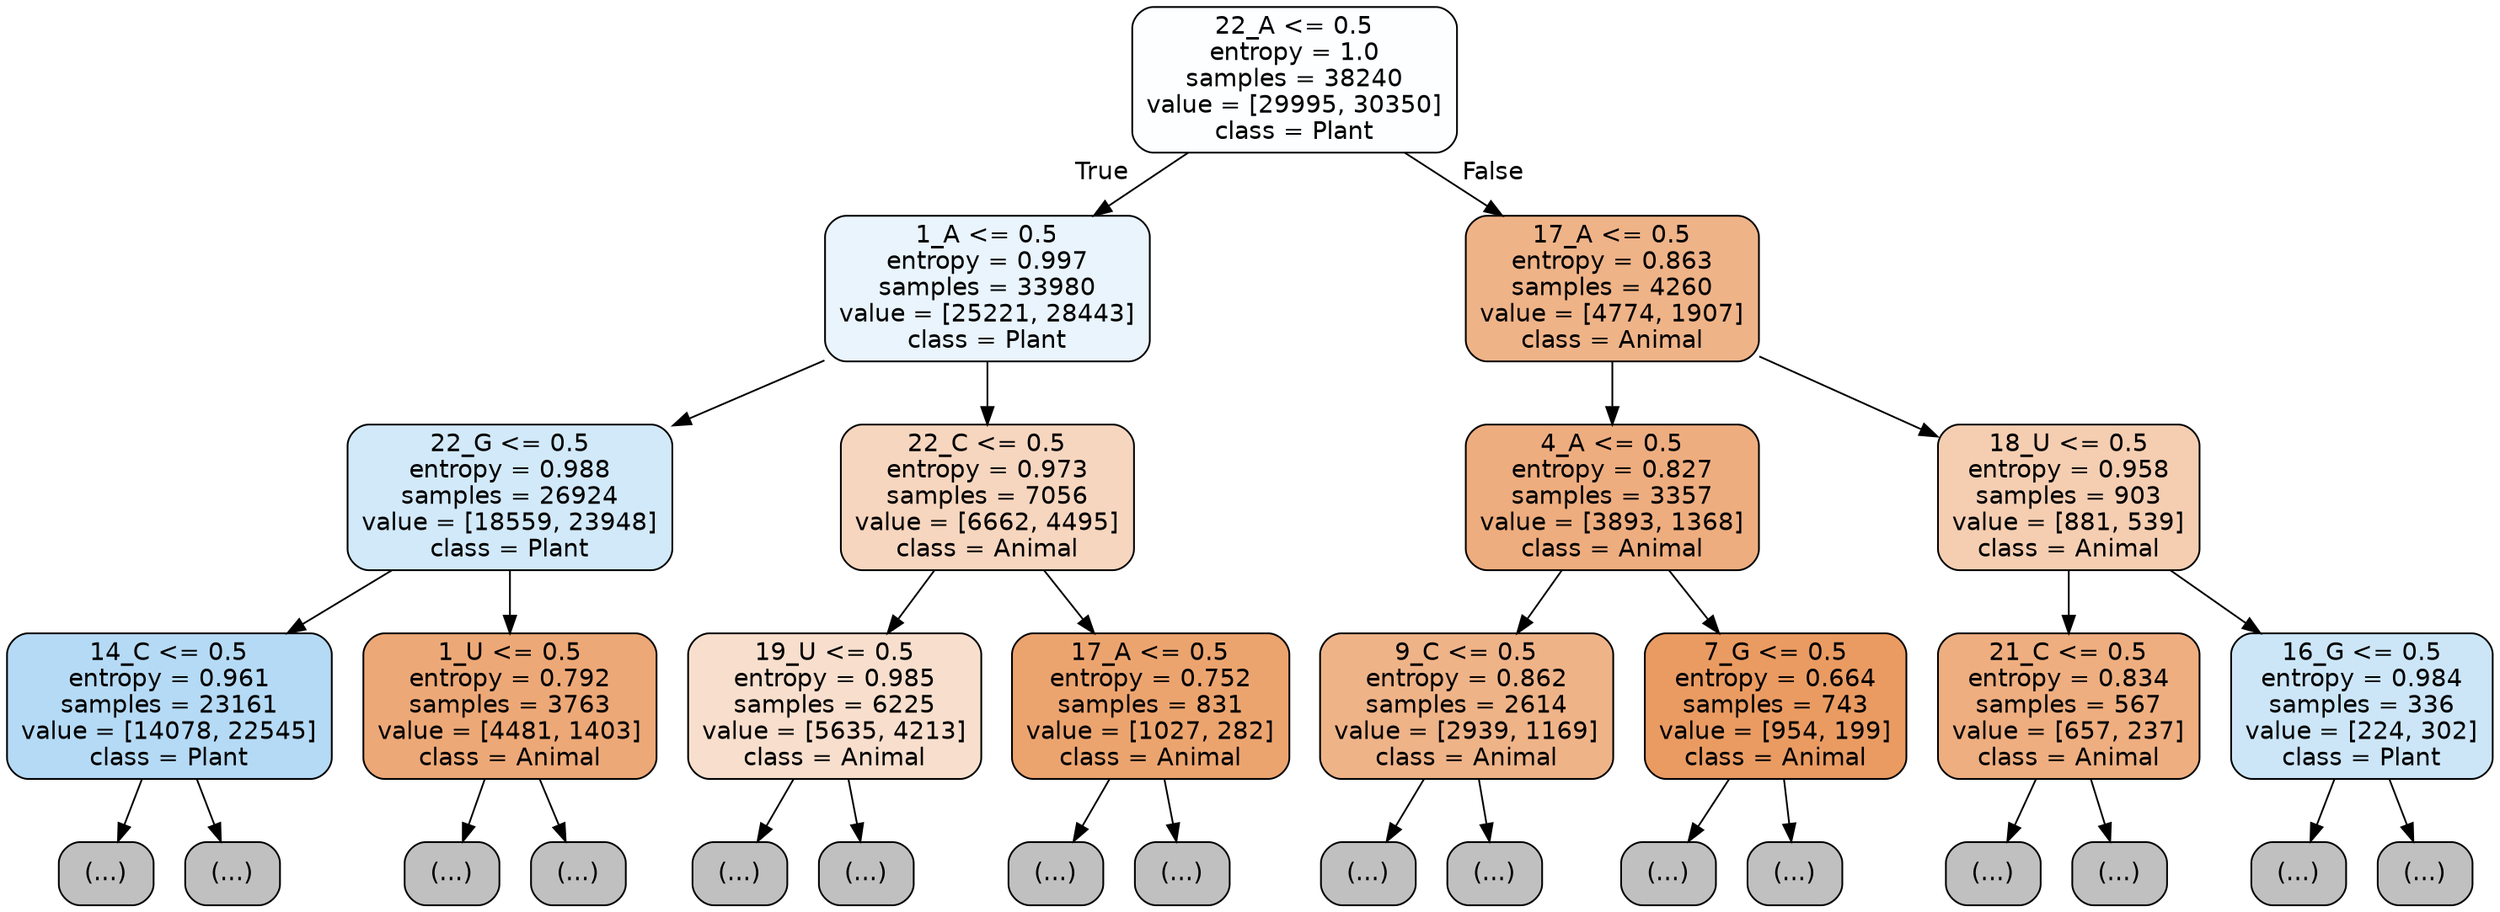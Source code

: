 digraph Tree {
node [shape=box, style="filled, rounded", color="black", fontname="helvetica"] ;
edge [fontname="helvetica"] ;
0 [label="22_A <= 0.5\nentropy = 1.0\nsamples = 38240\nvalue = [29995, 30350]\nclass = Plant", fillcolor="#fdfeff"] ;
1 [label="1_A <= 0.5\nentropy = 0.997\nsamples = 33980\nvalue = [25221, 28443]\nclass = Plant", fillcolor="#e9f4fc"] ;
0 -> 1 [labeldistance=2.5, labelangle=45, headlabel="True"] ;
2 [label="22_G <= 0.5\nentropy = 0.988\nsamples = 26924\nvalue = [18559, 23948]\nclass = Plant", fillcolor="#d2e9f9"] ;
1 -> 2 ;
3 [label="14_C <= 0.5\nentropy = 0.961\nsamples = 23161\nvalue = [14078, 22545]\nclass = Plant", fillcolor="#b5daf5"] ;
2 -> 3 ;
4 [label="(...)", fillcolor="#C0C0C0"] ;
3 -> 4 ;
7511 [label="(...)", fillcolor="#C0C0C0"] ;
3 -> 7511 ;
9576 [label="1_U <= 0.5\nentropy = 0.792\nsamples = 3763\nvalue = [4481, 1403]\nclass = Animal", fillcolor="#eda877"] ;
2 -> 9576 ;
9577 [label="(...)", fillcolor="#C0C0C0"] ;
9576 -> 9577 ;
10272 [label="(...)", fillcolor="#C0C0C0"] ;
9576 -> 10272 ;
11099 [label="22_C <= 0.5\nentropy = 0.973\nsamples = 7056\nvalue = [6662, 4495]\nclass = Animal", fillcolor="#f7d6bf"] ;
1 -> 11099 ;
11100 [label="19_U <= 0.5\nentropy = 0.985\nsamples = 6225\nvalue = [5635, 4213]\nclass = Animal", fillcolor="#f8dfcd"] ;
11099 -> 11100 ;
11101 [label="(...)", fillcolor="#C0C0C0"] ;
11100 -> 11101 ;
13488 [label="(...)", fillcolor="#C0C0C0"] ;
11100 -> 13488 ;
14371 [label="17_A <= 0.5\nentropy = 0.752\nsamples = 831\nvalue = [1027, 282]\nclass = Animal", fillcolor="#eca46f"] ;
11099 -> 14371 ;
14372 [label="(...)", fillcolor="#C0C0C0"] ;
14371 -> 14372 ;
14663 [label="(...)", fillcolor="#C0C0C0"] ;
14371 -> 14663 ;
14762 [label="17_A <= 0.5\nentropy = 0.863\nsamples = 4260\nvalue = [4774, 1907]\nclass = Animal", fillcolor="#efb388"] ;
0 -> 14762 [labeldistance=2.5, labelangle=-45, headlabel="False"] ;
14763 [label="4_A <= 0.5\nentropy = 0.827\nsamples = 3357\nvalue = [3893, 1368]\nclass = Animal", fillcolor="#eead7f"] ;
14762 -> 14763 ;
14764 [label="9_C <= 0.5\nentropy = 0.862\nsamples = 2614\nvalue = [2939, 1169]\nclass = Animal", fillcolor="#efb388"] ;
14763 -> 14764 ;
14765 [label="(...)", fillcolor="#C0C0C0"] ;
14764 -> 14765 ;
15728 [label="(...)", fillcolor="#C0C0C0"] ;
14764 -> 15728 ;
15947 [label="7_G <= 0.5\nentropy = 0.664\nsamples = 743\nvalue = [954, 199]\nclass = Animal", fillcolor="#ea9b62"] ;
14763 -> 15947 ;
15948 [label="(...)", fillcolor="#C0C0C0"] ;
15947 -> 15948 ;
16183 [label="(...)", fillcolor="#C0C0C0"] ;
15947 -> 16183 ;
16258 [label="18_U <= 0.5\nentropy = 0.958\nsamples = 903\nvalue = [881, 539]\nclass = Animal", fillcolor="#f5ceb2"] ;
14762 -> 16258 ;
16259 [label="21_C <= 0.5\nentropy = 0.834\nsamples = 567\nvalue = [657, 237]\nclass = Animal", fillcolor="#eeae80"] ;
16258 -> 16259 ;
16260 [label="(...)", fillcolor="#C0C0C0"] ;
16259 -> 16260 ;
16493 [label="(...)", fillcolor="#C0C0C0"] ;
16259 -> 16493 ;
16586 [label="16_G <= 0.5\nentropy = 0.984\nsamples = 336\nvalue = [224, 302]\nclass = Plant", fillcolor="#cce6f8"] ;
16258 -> 16586 ;
16587 [label="(...)", fillcolor="#C0C0C0"] ;
16586 -> 16587 ;
16678 [label="(...)", fillcolor="#C0C0C0"] ;
16586 -> 16678 ;
}